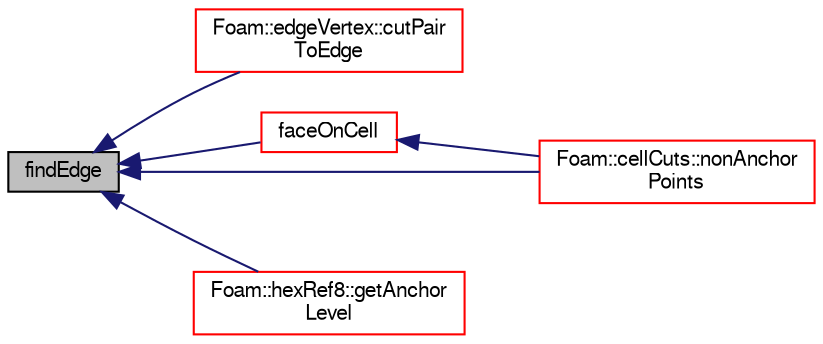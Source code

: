 digraph "findEdge"
{
  bgcolor="transparent";
  edge [fontname="FreeSans",fontsize="10",labelfontname="FreeSans",labelfontsize="10"];
  node [fontname="FreeSans",fontsize="10",shape=record];
  rankdir="LR";
  Node745 [label="findEdge",height=0.2,width=0.4,color="black", fillcolor="grey75", style="filled", fontcolor="black"];
  Node745 -> Node746 [dir="back",color="midnightblue",fontsize="10",style="solid",fontname="FreeSans"];
  Node746 [label="Foam::edgeVertex::cutPair\lToEdge",height=0.2,width=0.4,color="red",URL="$a21494.html#ad0994c975f433de197a2062ceb944a63",tooltip="Find mesh edge (or -1) between two cuts. "];
  Node745 -> Node753 [dir="back",color="midnightblue",fontsize="10",style="solid",fontname="FreeSans"];
  Node753 [label="faceOnCell",height=0.2,width=0.4,color="red",URL="$a21153.html#ae8119e36b45b1e47f91cdcb57222986d",tooltip="Is face used by cell. "];
  Node753 -> Node801 [dir="back",color="midnightblue",fontsize="10",style="solid",fontname="FreeSans"];
  Node801 [label="Foam::cellCuts::nonAnchor\lPoints",height=0.2,width=0.4,color="red",URL="$a21466.html#a99cdc1288c329f2654ead522706957a6",tooltip="Invert anchor point selection. "];
  Node745 -> Node809 [dir="back",color="midnightblue",fontsize="10",style="solid",fontname="FreeSans"];
  Node809 [label="Foam::hexRef8::getAnchor\lLevel",height=0.2,width=0.4,color="red",URL="$a21654.html#aed49cb175362b037d69517422f320332",tooltip="Gets level such that the face has four points <= level. "];
  Node745 -> Node801 [dir="back",color="midnightblue",fontsize="10",style="solid",fontname="FreeSans"];
}
